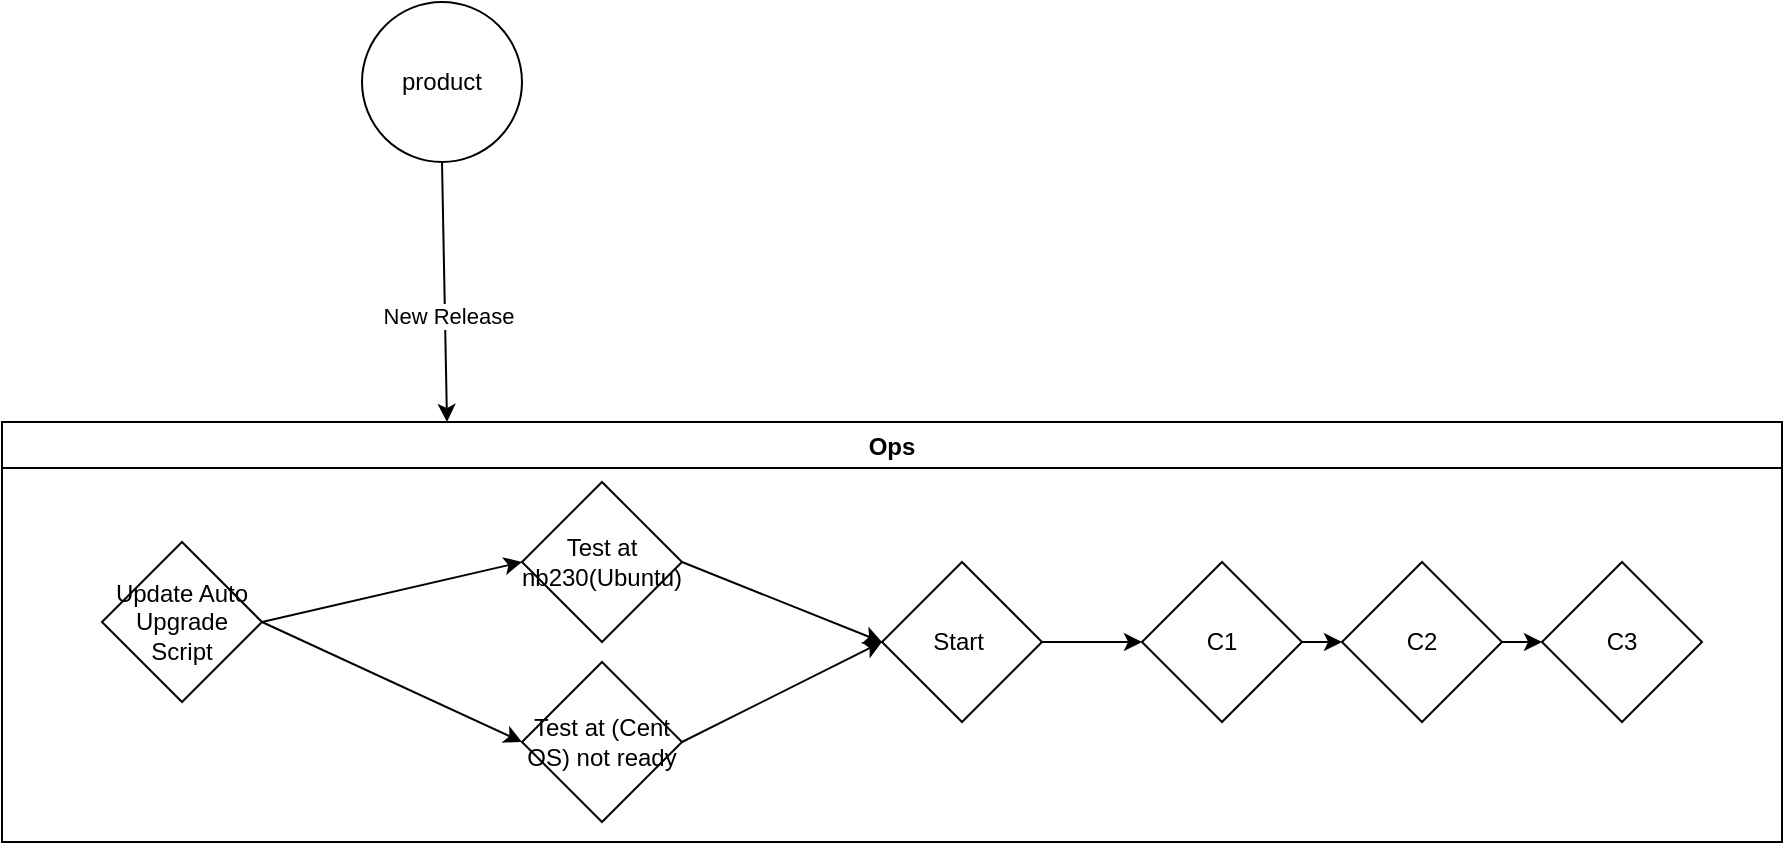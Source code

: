 <mxfile version="15.5.9" type="github">
  <diagram id="WMZ49jixNT1sI_v1qL2q" name="Page-1">
    <mxGraphModel dx="1550" dy="832" grid="1" gridSize="10" guides="1" tooltips="1" connect="1" arrows="1" fold="1" page="1" pageScale="1" pageWidth="850" pageHeight="1100" math="0" shadow="0">
      <root>
        <mxCell id="0" />
        <mxCell id="1" parent="0" />
        <mxCell id="ybdO_HFeEsixN0G0Ifar-1" value="product" style="ellipse;whiteSpace=wrap;html=1;aspect=fixed;" vertex="1" parent="1">
          <mxGeometry x="320" y="420" width="80" height="80" as="geometry" />
        </mxCell>
        <mxCell id="ybdO_HFeEsixN0G0Ifar-2" value="" style="endArrow=classic;html=1;rounded=0;exitX=0.5;exitY=1;exitDx=0;exitDy=0;entryX=0.25;entryY=0;entryDx=0;entryDy=0;" edge="1" parent="1" source="ybdO_HFeEsixN0G0Ifar-1" target="ybdO_HFeEsixN0G0Ifar-4">
          <mxGeometry width="50" height="50" relative="1" as="geometry">
            <mxPoint x="200" y="480" as="sourcePoint" />
            <mxPoint x="220" y="630" as="targetPoint" />
          </mxGeometry>
        </mxCell>
        <mxCell id="ybdO_HFeEsixN0G0Ifar-3" value="New Release" style="edgeLabel;html=1;align=center;verticalAlign=middle;resizable=0;points=[];" vertex="1" connectable="0" parent="ybdO_HFeEsixN0G0Ifar-2">
          <mxGeometry x="0.177" y="1" relative="1" as="geometry">
            <mxPoint as="offset" />
          </mxGeometry>
        </mxCell>
        <mxCell id="ybdO_HFeEsixN0G0Ifar-4" value="Ops" style="swimlane;" vertex="1" parent="1">
          <mxGeometry x="140" y="630" width="890" height="210" as="geometry" />
        </mxCell>
        <mxCell id="ybdO_HFeEsixN0G0Ifar-5" value="Update Auto Upgrade Script" style="rhombus;whiteSpace=wrap;html=1;" vertex="1" parent="ybdO_HFeEsixN0G0Ifar-4">
          <mxGeometry x="50" y="60" width="80" height="80" as="geometry" />
        </mxCell>
        <mxCell id="ybdO_HFeEsixN0G0Ifar-6" value="" style="endArrow=classic;html=1;rounded=0;exitX=1;exitY=0.5;exitDx=0;exitDy=0;entryX=0;entryY=0.5;entryDx=0;entryDy=0;" edge="1" parent="ybdO_HFeEsixN0G0Ifar-4" source="ybdO_HFeEsixN0G0Ifar-5" target="ybdO_HFeEsixN0G0Ifar-8">
          <mxGeometry width="50" height="50" relative="1" as="geometry">
            <mxPoint x="60" y="210" as="sourcePoint" />
            <mxPoint x="290" y="100" as="targetPoint" />
          </mxGeometry>
        </mxCell>
        <mxCell id="ybdO_HFeEsixN0G0Ifar-8" value="Test at nb230(Ubuntu)" style="rhombus;whiteSpace=wrap;html=1;" vertex="1" parent="ybdO_HFeEsixN0G0Ifar-4">
          <mxGeometry x="260" y="30" width="80" height="80" as="geometry" />
        </mxCell>
        <mxCell id="ybdO_HFeEsixN0G0Ifar-10" value="Test at (Cent OS) not ready" style="rhombus;whiteSpace=wrap;html=1;" vertex="1" parent="ybdO_HFeEsixN0G0Ifar-4">
          <mxGeometry x="260" y="120" width="80" height="80" as="geometry" />
        </mxCell>
        <mxCell id="ybdO_HFeEsixN0G0Ifar-9" value="" style="endArrow=classic;html=1;rounded=0;exitX=1;exitY=0.5;exitDx=0;exitDy=0;entryX=0;entryY=0.5;entryDx=0;entryDy=0;" edge="1" parent="ybdO_HFeEsixN0G0Ifar-4" source="ybdO_HFeEsixN0G0Ifar-5" target="ybdO_HFeEsixN0G0Ifar-10">
          <mxGeometry width="50" height="50" relative="1" as="geometry">
            <mxPoint x="60" y="210" as="sourcePoint" />
            <mxPoint x="270" y="160" as="targetPoint" />
          </mxGeometry>
        </mxCell>
        <mxCell id="ybdO_HFeEsixN0G0Ifar-12" value="Start&amp;nbsp;" style="rhombus;whiteSpace=wrap;html=1;" vertex="1" parent="ybdO_HFeEsixN0G0Ifar-4">
          <mxGeometry x="440" y="70" width="80" height="80" as="geometry" />
        </mxCell>
        <mxCell id="ybdO_HFeEsixN0G0Ifar-11" value="" style="endArrow=classic;html=1;rounded=0;exitX=1;exitY=0.5;exitDx=0;exitDy=0;entryX=0;entryY=0.5;entryDx=0;entryDy=0;" edge="1" parent="ybdO_HFeEsixN0G0Ifar-4" source="ybdO_HFeEsixN0G0Ifar-10" target="ybdO_HFeEsixN0G0Ifar-12">
          <mxGeometry width="50" height="50" relative="1" as="geometry">
            <mxPoint x="60" y="210" as="sourcePoint" />
            <mxPoint x="420" y="120" as="targetPoint" />
          </mxGeometry>
        </mxCell>
        <mxCell id="ybdO_HFeEsixN0G0Ifar-13" value="" style="endArrow=classic;html=1;rounded=0;exitX=1;exitY=0.5;exitDx=0;exitDy=0;entryX=0;entryY=0.5;entryDx=0;entryDy=0;" edge="1" parent="ybdO_HFeEsixN0G0Ifar-4" source="ybdO_HFeEsixN0G0Ifar-8" target="ybdO_HFeEsixN0G0Ifar-12">
          <mxGeometry width="50" height="50" relative="1" as="geometry">
            <mxPoint x="60" y="210" as="sourcePoint" />
            <mxPoint x="110" y="160" as="targetPoint" />
          </mxGeometry>
        </mxCell>
        <mxCell id="ybdO_HFeEsixN0G0Ifar-15" value="C1" style="rhombus;whiteSpace=wrap;html=1;" vertex="1" parent="ybdO_HFeEsixN0G0Ifar-4">
          <mxGeometry x="570" y="70" width="80" height="80" as="geometry" />
        </mxCell>
        <mxCell id="ybdO_HFeEsixN0G0Ifar-14" value="" style="endArrow=classic;html=1;rounded=0;exitX=1;exitY=0.5;exitDx=0;exitDy=0;entryX=0;entryY=0.5;entryDx=0;entryDy=0;" edge="1" parent="ybdO_HFeEsixN0G0Ifar-4" source="ybdO_HFeEsixN0G0Ifar-12" target="ybdO_HFeEsixN0G0Ifar-15">
          <mxGeometry width="50" height="50" relative="1" as="geometry">
            <mxPoint x="60" y="210" as="sourcePoint" />
            <mxPoint x="600" y="110" as="targetPoint" />
          </mxGeometry>
        </mxCell>
        <mxCell id="ybdO_HFeEsixN0G0Ifar-16" value="C2" style="rhombus;whiteSpace=wrap;html=1;" vertex="1" parent="ybdO_HFeEsixN0G0Ifar-4">
          <mxGeometry x="670" y="70" width="80" height="80" as="geometry" />
        </mxCell>
        <mxCell id="ybdO_HFeEsixN0G0Ifar-17" value="C3" style="rhombus;whiteSpace=wrap;html=1;" vertex="1" parent="ybdO_HFeEsixN0G0Ifar-4">
          <mxGeometry x="770" y="70" width="80" height="80" as="geometry" />
        </mxCell>
        <mxCell id="ybdO_HFeEsixN0G0Ifar-18" value="" style="endArrow=classic;html=1;rounded=0;exitX=1;exitY=0.5;exitDx=0;exitDy=0;entryX=0;entryY=0.5;entryDx=0;entryDy=0;" edge="1" parent="ybdO_HFeEsixN0G0Ifar-4" source="ybdO_HFeEsixN0G0Ifar-15" target="ybdO_HFeEsixN0G0Ifar-16">
          <mxGeometry width="50" height="50" relative="1" as="geometry">
            <mxPoint x="60" y="210" as="sourcePoint" />
            <mxPoint x="110" y="160" as="targetPoint" />
          </mxGeometry>
        </mxCell>
        <mxCell id="ybdO_HFeEsixN0G0Ifar-19" value="" style="endArrow=classic;html=1;rounded=0;exitX=1;exitY=0.5;exitDx=0;exitDy=0;entryX=0;entryY=0.5;entryDx=0;entryDy=0;" edge="1" parent="ybdO_HFeEsixN0G0Ifar-4" source="ybdO_HFeEsixN0G0Ifar-16" target="ybdO_HFeEsixN0G0Ifar-17">
          <mxGeometry width="50" height="50" relative="1" as="geometry">
            <mxPoint x="60" y="210" as="sourcePoint" />
            <mxPoint x="110" y="160" as="targetPoint" />
          </mxGeometry>
        </mxCell>
      </root>
    </mxGraphModel>
  </diagram>
</mxfile>
